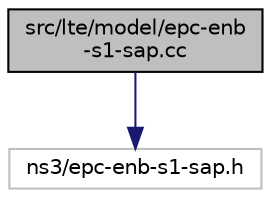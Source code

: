 digraph "src/lte/model/epc-enb-s1-sap.cc"
{
 // LATEX_PDF_SIZE
  edge [fontname="Helvetica",fontsize="10",labelfontname="Helvetica",labelfontsize="10"];
  node [fontname="Helvetica",fontsize="10",shape=record];
  Node1 [label="src/lte/model/epc-enb\l-s1-sap.cc",height=0.2,width=0.4,color="black", fillcolor="grey75", style="filled", fontcolor="black",tooltip=" "];
  Node1 -> Node2 [color="midnightblue",fontsize="10",style="solid",fontname="Helvetica"];
  Node2 [label="ns3/epc-enb-s1-sap.h",height=0.2,width=0.4,color="grey75", fillcolor="white", style="filled",tooltip=" "];
}

